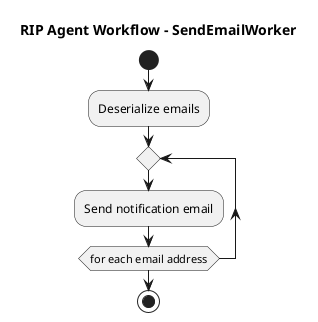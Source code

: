 @startuml

title RIP Agent Workflow - SendEmailWorker


start

:Deserialize emails;
repeat
    :Send notification email;
repeat while (for each email address)

stop

@enduml